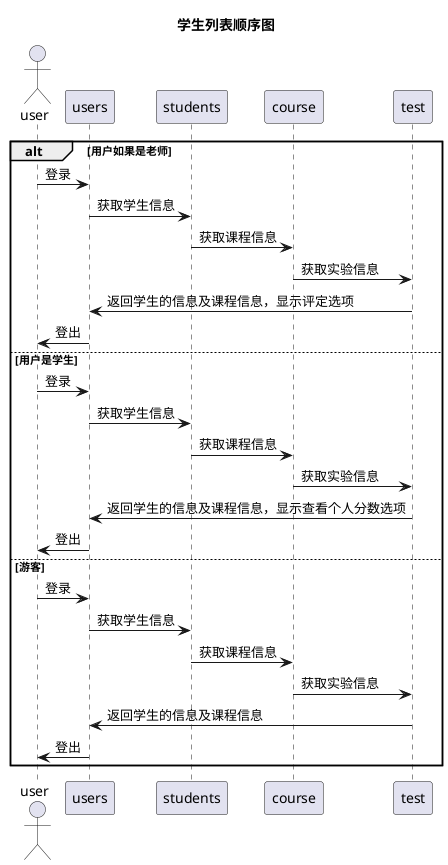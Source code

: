 @startuml
title:学生列表顺序图
actor user
participant users
participant students
participant course
participant test
alt 用户如果是老师
user->users :登录
users->students :获取学生信息
students->course:获取课程信息
course->test:获取实验信息
test->users:返回学生的信息及课程信息，显示评定选项
users->user:登出
else 用户是学生
user->users :登录
users->students :获取学生信息
students->course:获取课程信息
course->test:获取实验信息
test->users:返回学生的信息及课程信息，显示查看个人分数选项
users->user:登出
else 游客
user->users :登录
users->students :获取学生信息
students->course:获取课程信息
course->test:获取实验信息
test->users:返回学生的信息及课程信息
users->user:登出
end

@enduml
